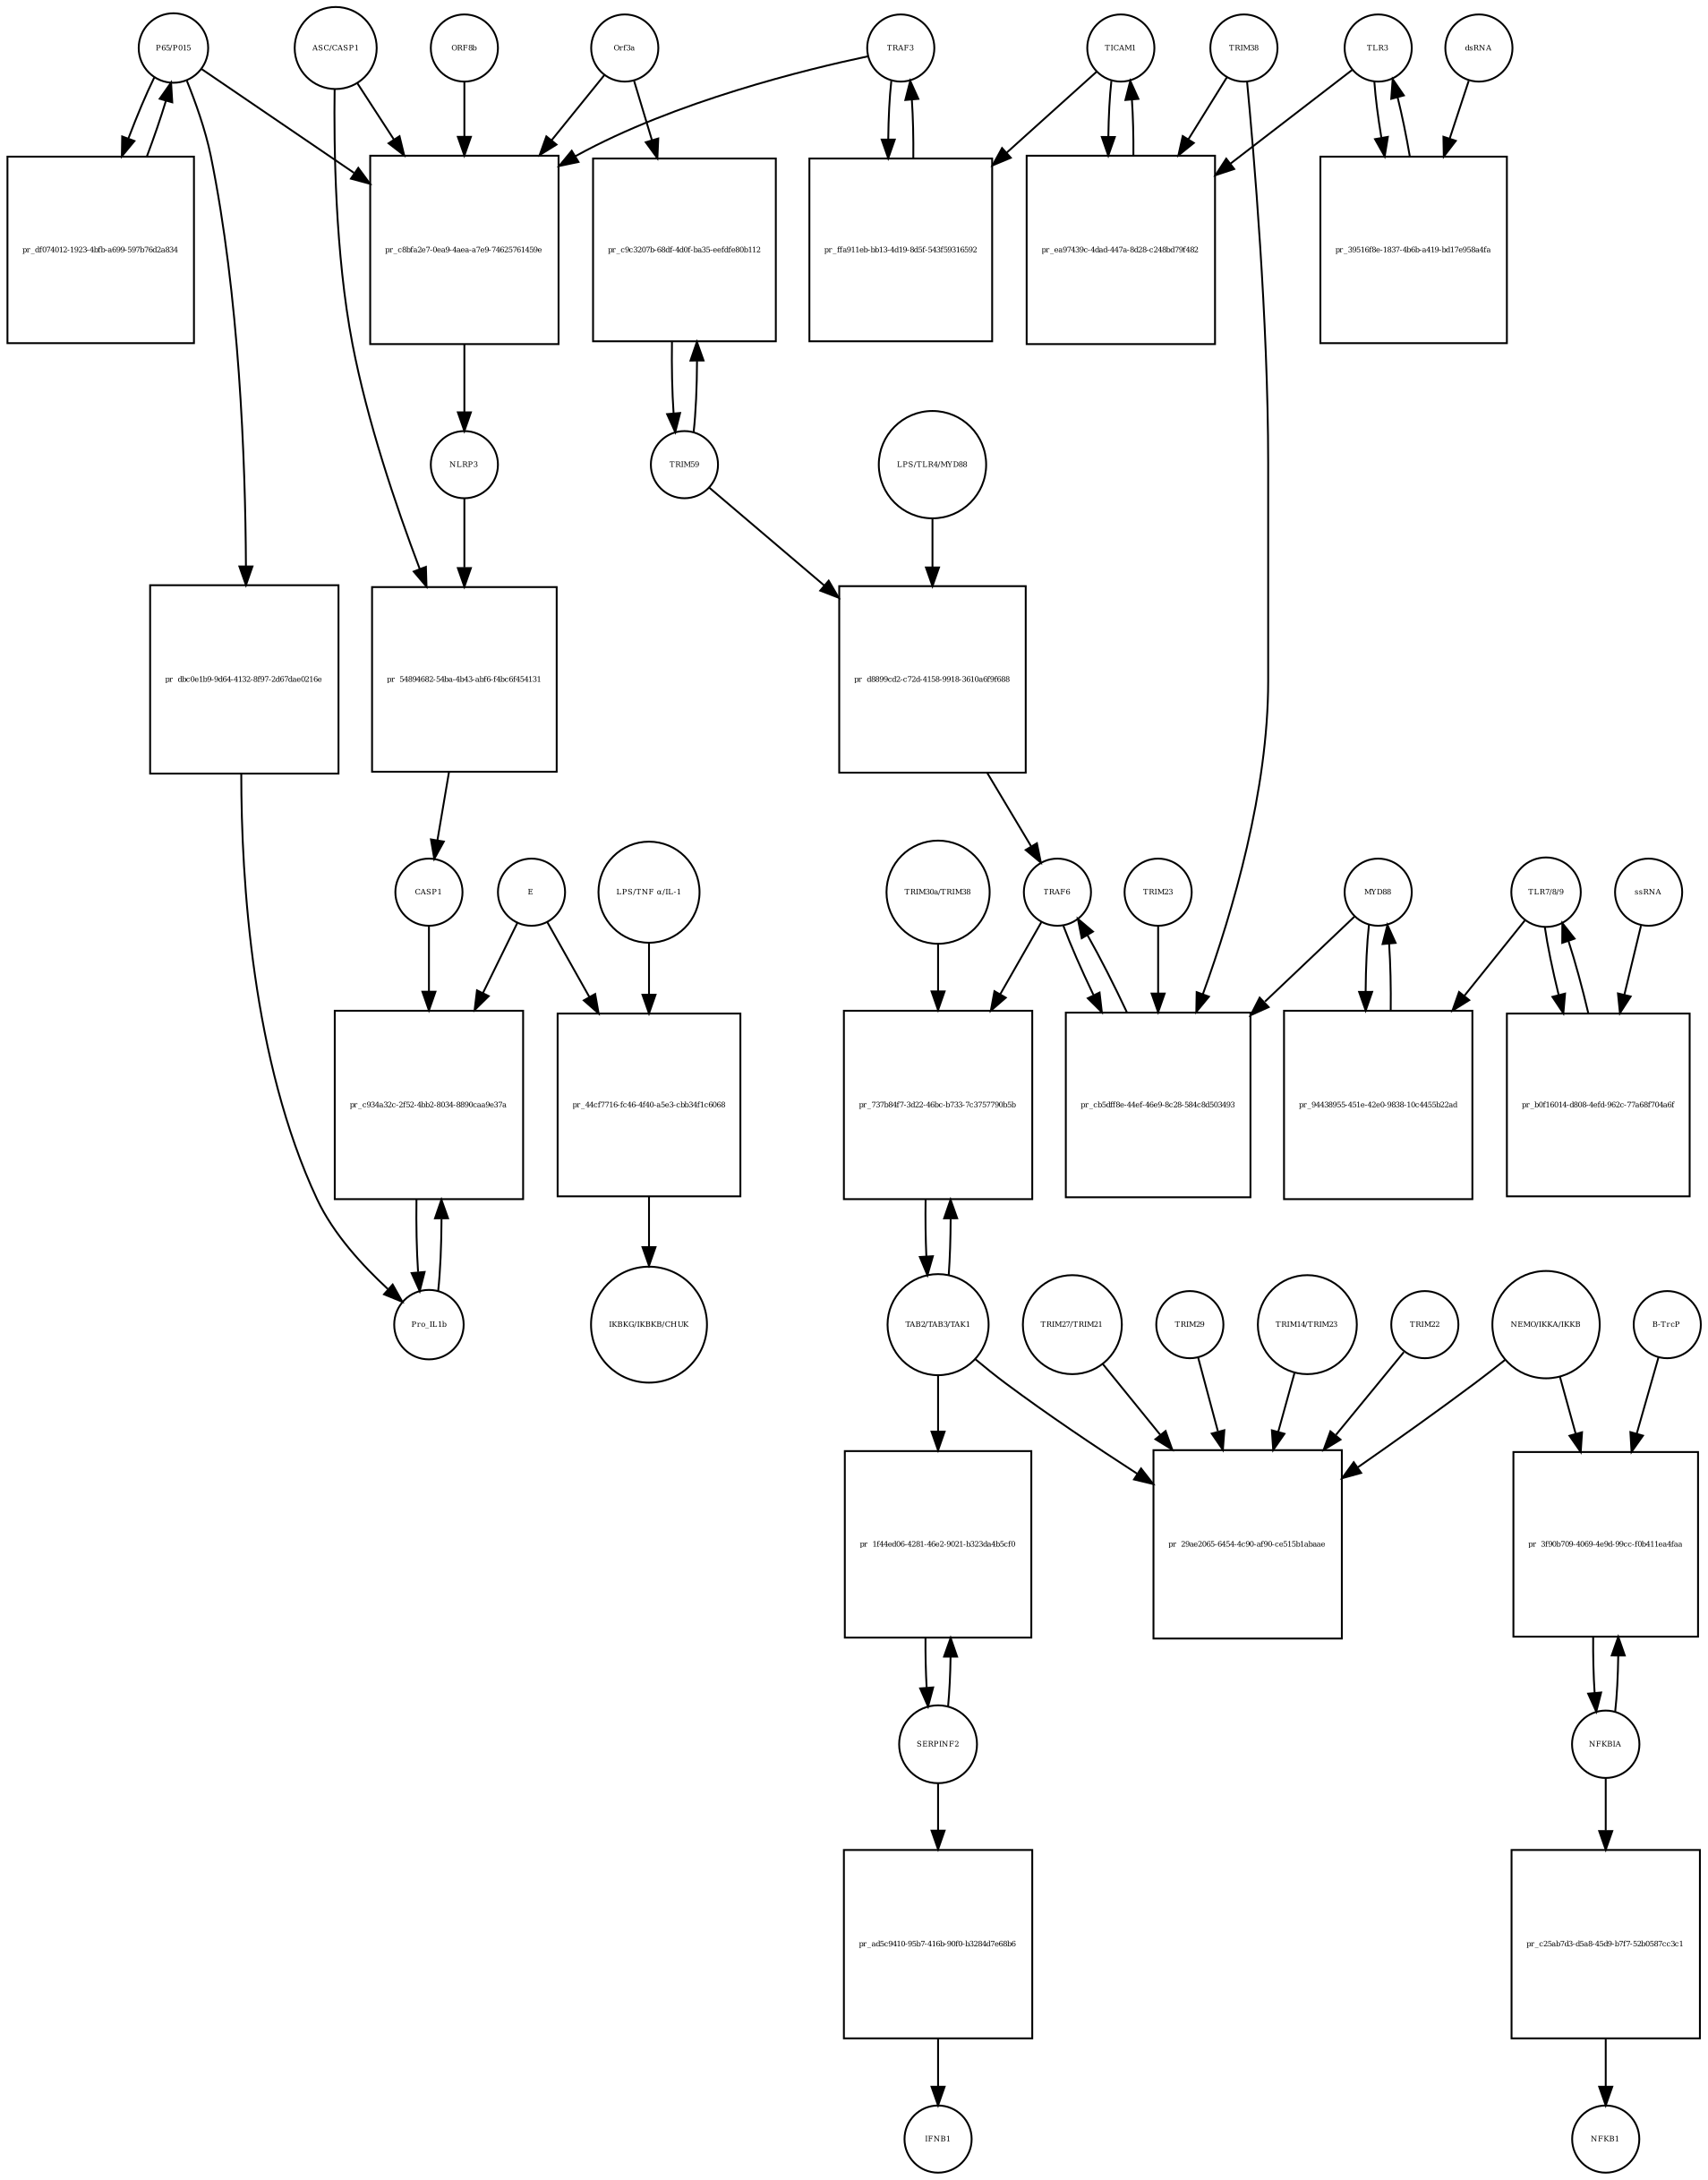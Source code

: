 strict digraph  {
Orf3a [annotation="", bipartite=0, cls=macromolecule, fontsize=4, label=Orf3a, shape=circle];
"pr_c8bfa2e7-0ea9-4aea-a7e9-74625761459e" [annotation="", bipartite=1, cls=process, fontsize=4, label="pr_c8bfa2e7-0ea9-4aea-a7e9-74625761459e", shape=square];
TRAF3 [annotation=urn_miriam_hgnc_12033, bipartite=0, cls=macromolecule, fontsize=4, label=TRAF3, shape=circle];
NLRP3 [annotation=urn_miriam_hgnc_16400, bipartite=0, cls=macromolecule, fontsize=4, label=NLRP3, shape=circle];
"ASC/CASP1" [annotation="urn_miriam_hgnc_16608|urn_miriam_hgnc_1499", bipartite=0, cls=complex, fontsize=4, label="ASC/CASP1", shape=circle];
"P65/P015" [annotation="urn_miriam_hgnc_9955|urn_miriam_hgnc_7794", bipartite=0, cls=complex, fontsize=4, label="P65/P015", shape=circle];
ORF8b [annotation=urn_miriam_uniprot_Q6S8E2, bipartite=0, cls=macromolecule, fontsize=4, label=ORF8b, shape=circle];
"pr_54894682-54ba-4b43-abf6-f4bc6f454131" [annotation="", bipartite=1, cls=process, fontsize=4, label="pr_54894682-54ba-4b43-abf6-f4bc6f454131", shape=square];
CASP1 [annotation=urn_miriam_hgnc_1499, bipartite=0, cls=macromolecule, fontsize=4, label=CASP1, shape=circle];
"pr_df074012-1923-4bfb-a699-597b76d2a834" [annotation="", bipartite=1, cls=process, fontsize=4, label="pr_df074012-1923-4bfb-a699-597b76d2a834", shape=square];
"LPS/TLR4/MYD88" [annotation="urn_miriam_hgnc_6121|urn_miriam_hgnc_11850|urn_miriam_hgnc_7562", bipartite=0, cls=complex, fontsize=4, label="LPS/TLR4/MYD88", shape=circle];
"pr_d8899cd2-c72d-4158-9918-3610a6f9f688" [annotation="", bipartite=1, cls=process, fontsize=4, label="pr_d8899cd2-c72d-4158-9918-3610a6f9f688", shape=square];
TRAF6 [annotation=urn_miriam_hgnc_12036, bipartite=0, cls=macromolecule, fontsize=4, label=TRAF6, shape=circle];
TRIM59 [annotation=urn_miriam_pubmed_22588174, bipartite=0, cls=macromolecule, fontsize=4, label=TRIM59, shape=circle];
NFKBIA [annotation=urn_miriam_hgnc_7797, bipartite=0, cls=macromolecule, fontsize=4, label=NFKBIA, shape=circle];
"pr_3f90b709-4069-4e9d-99cc-f0b411ea4faa" [annotation="", bipartite=1, cls=process, fontsize=4, label="pr_3f90b709-4069-4e9d-99cc-f0b411ea4faa", shape=square];
"B-TrcP" [annotation=urn_miriam_hgnc_1144, bipartite=0, cls=macromolecule, fontsize=4, label="B-TrcP", shape=circle];
"NEMO/IKKA/IKKB" [annotation="urn_miriam_hgnc_5961|urn_miriam_hgnc_5960|urn_miriam_hgnc_1974", bipartite=0, cls=complex, fontsize=4, label="NEMO/IKKA/IKKB", shape=circle];
"LPS/TNF α/IL-1" [annotation="urn_miriam_hgnc_6121|urn_miriam_hgnc_11892|urn_miriam_hgnc_5991", bipartite=0, cls=complex, fontsize=4, label="LPS/TNF α/IL-1", shape=circle];
"pr_44cf7716-fc46-4f40-a5e3-cbb34f1c6068" [annotation="", bipartite=1, cls=process, fontsize=4, label="pr_44cf7716-fc46-4f40-a5e3-cbb34f1c6068", shape=square];
E [annotation=urn_miriam_ncbiprotein_1796318600, bipartite=0, cls=macromolecule, fontsize=4, label=E, shape=circle];
"IKBKG/IKBKB/CHUK" [annotation="urn_miriam_hgnc_5961|urn_miriam_hgnc_5960|urn_miriam_hgnc_1974", bipartite=0, cls=complex, fontsize=4, label="IKBKG/IKBKB/CHUK", shape=circle];
Pro_IL1b [annotation=urn_miriam_hgnc_5992, bipartite=0, cls=macromolecule, fontsize=4, label=Pro_IL1b, shape=circle];
"pr_c934a32c-2f52-4bb2-8034-8890caa9e37a" [annotation="", bipartite=1, cls=process, fontsize=4, label="pr_c934a32c-2f52-4bb2-8034-8890caa9e37a", shape=square];
SERPINF2 [annotation=urn_miriam_hgnc_9075, bipartite=0, cls=macromolecule, fontsize=4, label=SERPINF2, shape=circle];
"pr_ad5c9410-95b7-416b-90f0-b3284d7e68b6" [annotation="", bipartite=1, cls=process, fontsize=4, label="pr_ad5c9410-95b7-416b-90f0-b3284d7e68b6", shape=square];
IFNB1 [annotation=urn_miriam_pubmed_5434, bipartite=0, cls=macromolecule, fontsize=4, label=IFNB1, shape=circle];
"pr_dbc0e1b9-9d64-4132-8f97-2d67dae0216e" [annotation="", bipartite=1, cls=process, fontsize=4, label="pr_dbc0e1b9-9d64-4132-8f97-2d67dae0216e", shape=square];
TLR3 [annotation=urn_miriam_hgnc_11849, bipartite=0, cls=macromolecule, fontsize=4, label=TLR3, shape=circle];
"pr_39516f8e-1837-4b6b-a419-bd17e958a4fa" [annotation="", bipartite=1, cls=process, fontsize=4, label="pr_39516f8e-1837-4b6b-a419-bd17e958a4fa", shape=square];
dsRNA [annotation="", bipartite=0, cls="nucleic acid feature", fontsize=4, label=dsRNA, shape=circle];
TICAM1 [annotation=urn_miriam_hgnc_18348, bipartite=0, cls=macromolecule, fontsize=4, label=TICAM1, shape=circle];
"pr_ea97439c-4dad-447a-8d28-c248bd79f482" [annotation="", bipartite=1, cls=process, fontsize=4, label="pr_ea97439c-4dad-447a-8d28-c248bd79f482", shape=square];
TRIM38 [annotation=urn_miriam_hgnc_10059, bipartite=0, cls=macromolecule, fontsize=4, label=TRIM38, shape=circle];
"pr_c9c3207b-68df-4d0f-ba35-eefdfe80b112" [annotation="", bipartite=1, cls=process, fontsize=4, label="pr_c9c3207b-68df-4d0f-ba35-eefdfe80b112", shape=square];
"TLR7/8/9" [annotation="urn_miriam_hgnc_15633|urn_miriam_hgnc_15632|urn_miriam_hgnc_15631", bipartite=0, cls=complex, fontsize=4, label="TLR7/8/9", shape=circle];
"pr_b0f16014-d808-4efd-962c-77a68f704a6f" [annotation="", bipartite=1, cls=process, fontsize=4, label="pr_b0f16014-d808-4efd-962c-77a68f704a6f", shape=square];
ssRNA [annotation="", bipartite=0, cls="nucleic acid feature", fontsize=4, label=ssRNA, shape=circle];
MYD88 [annotation=urn_miriam_hgnc_7562, bipartite=0, cls=macromolecule, fontsize=4, label=MYD88, shape=circle];
"pr_94438955-451e-42e0-9838-10c4455b22ad" [annotation="", bipartite=1, cls=process, fontsize=4, label="pr_94438955-451e-42e0-9838-10c4455b22ad", shape=square];
"pr_cb5dff8e-44ef-46e9-8c28-584c8d503493" [annotation="", bipartite=1, cls=process, fontsize=4, label="pr_cb5dff8e-44ef-46e9-8c28-584c8d503493", shape=square];
TRIM23 [annotation=urn_miriam_hgnc_660, bipartite=0, cls=macromolecule, fontsize=4, label=TRIM23, shape=circle];
"TAB2/TAB3/TAK1" [annotation="urn_miriam_hgnc_17075|urn_miriam_hgnc_30681|urn_miriam_hgnc_6859", bipartite=0, cls=complex, fontsize=4, label="TAB2/TAB3/TAK1", shape=circle];
"pr_737b84f7-3d22-46bc-b733-7c3757790b5b" [annotation="", bipartite=1, cls=process, fontsize=4, label="pr_737b84f7-3d22-46bc-b733-7c3757790b5b", shape=square];
"TRIM30a/TRIM38" [annotation=urn_miriam_hgnc_10059, bipartite=0, cls=complex, fontsize=4, label="TRIM30a/TRIM38", shape=circle];
"pr_29ae2065-6454-4c90-af90-ce515b1abaae" [annotation="", bipartite=1, cls=process, fontsize=4, label="pr_29ae2065-6454-4c90-af90-ce515b1abaae", shape=square];
TRIM22 [annotation=urn_miriam_hgnc_16379, bipartite=0, cls=macromolecule, fontsize=4, label=TRIM22, shape=circle];
"TRIM27/TRIM21" [annotation="urn_miriam_hgnc_9975|urn_miriam_hgnc_11312", bipartite=0, cls=complex, fontsize=4, label="TRIM27/TRIM21", shape=circle];
TRIM29 [annotation=urn_miriam_hgnc_17274, bipartite=0, cls=macromolecule, fontsize=4, label=TRIM29, shape=circle];
"TRIM14/TRIM23" [annotation="urn_miriam_hgnc_16283|urn_miriam_hgnc_660", bipartite=0, cls=complex, fontsize=4, label="TRIM14/TRIM23", shape=circle];
"pr_1f44ed06-4281-46e2-9021-b323da4b5cf0" [annotation="", bipartite=1, cls=process, fontsize=4, label="pr_1f44ed06-4281-46e2-9021-b323da4b5cf0", shape=square];
"pr_ffa911eb-bb13-4d19-8d5f-543f59316592" [annotation="", bipartite=1, cls=process, fontsize=4, label="pr_ffa911eb-bb13-4d19-8d5f-543f59316592", shape=square];
"pr_c25ab7d3-d5a8-45d9-b7f7-52b0587cc3c1" [annotation="", bipartite=1, cls=process, fontsize=4, label="pr_c25ab7d3-d5a8-45d9-b7f7-52b0587cc3c1", shape=square];
NFKB1 [annotation=urn_miriam_hgnc_7794, bipartite=0, cls=macromolecule, fontsize=4, label=NFKB1, shape=circle];
Orf3a -> "pr_c8bfa2e7-0ea9-4aea-a7e9-74625761459e"  [annotation="", interaction_type=consumption];
Orf3a -> "pr_c9c3207b-68df-4d0f-ba35-eefdfe80b112"  [annotation=urn_miriam_pubmed_28829373, interaction_type="necessary stimulation"];
"pr_c8bfa2e7-0ea9-4aea-a7e9-74625761459e" -> NLRP3  [annotation="", interaction_type=production];
TRAF3 -> "pr_c8bfa2e7-0ea9-4aea-a7e9-74625761459e"  [annotation="", interaction_type=consumption];
TRAF3 -> "pr_ffa911eb-bb13-4d19-8d5f-543f59316592"  [annotation="", interaction_type=consumption];
NLRP3 -> "pr_54894682-54ba-4b43-abf6-f4bc6f454131"  [annotation=urn_miriam_pubmed_31034780, interaction_type=catalysis];
"ASC/CASP1" -> "pr_c8bfa2e7-0ea9-4aea-a7e9-74625761459e"  [annotation="", interaction_type=consumption];
"ASC/CASP1" -> "pr_54894682-54ba-4b43-abf6-f4bc6f454131"  [annotation="", interaction_type=consumption];
"P65/P015" -> "pr_c8bfa2e7-0ea9-4aea-a7e9-74625761459e"  [annotation="", interaction_type=consumption];
"P65/P015" -> "pr_df074012-1923-4bfb-a699-597b76d2a834"  [annotation="", interaction_type=consumption];
"P65/P015" -> "pr_dbc0e1b9-9d64-4132-8f97-2d67dae0216e"  [annotation="", interaction_type=consumption];
ORF8b -> "pr_c8bfa2e7-0ea9-4aea-a7e9-74625761459e"  [annotation="", interaction_type=consumption];
"pr_54894682-54ba-4b43-abf6-f4bc6f454131" -> CASP1  [annotation="", interaction_type=production];
CASP1 -> "pr_c934a32c-2f52-4bb2-8034-8890caa9e37a"  [annotation=urn_miriam_pubmed_31034780, interaction_type=catalysis];
"pr_df074012-1923-4bfb-a699-597b76d2a834" -> "P65/P015"  [annotation="", interaction_type=production];
"LPS/TLR4/MYD88" -> "pr_d8899cd2-c72d-4158-9918-3610a6f9f688"  [annotation="", interaction_type=consumption];
"pr_d8899cd2-c72d-4158-9918-3610a6f9f688" -> TRAF6  [annotation="", interaction_type=production];
TRAF6 -> "pr_cb5dff8e-44ef-46e9-8c28-584c8d503493"  [annotation="", interaction_type=consumption];
TRAF6 -> "pr_737b84f7-3d22-46bc-b733-7c3757790b5b"  [annotation="urn_miriam_pubmed_23758787|urn_miriam_pubmed_25172371", interaction_type="necessary stimulation"];
TRIM59 -> "pr_d8899cd2-c72d-4158-9918-3610a6f9f688"  [annotation="urn_miriam_pubmed_23758787|urn_miriam_pubmed_22588174", interaction_type=inhibition];
TRIM59 -> "pr_c9c3207b-68df-4d0f-ba35-eefdfe80b112"  [annotation="", interaction_type=consumption];
NFKBIA -> "pr_3f90b709-4069-4e9d-99cc-f0b411ea4faa"  [annotation="", interaction_type=consumption];
NFKBIA -> "pr_c25ab7d3-d5a8-45d9-b7f7-52b0587cc3c1"  [annotation="", interaction_type=consumption];
"pr_3f90b709-4069-4e9d-99cc-f0b411ea4faa" -> NFKBIA  [annotation="", interaction_type=production];
"B-TrcP" -> "pr_3f90b709-4069-4e9d-99cc-f0b411ea4faa"  [annotation=urn_miriam_pubmed_21135871, interaction_type=catalysis];
"NEMO/IKKA/IKKB" -> "pr_3f90b709-4069-4e9d-99cc-f0b411ea4faa"  [annotation=urn_miriam_pubmed_21135871, interaction_type=catalysis];
"NEMO/IKKA/IKKB" -> "pr_29ae2065-6454-4c90-af90-ce515b1abaae"  [annotation="", interaction_type=consumption];
"LPS/TNF α/IL-1" -> "pr_44cf7716-fc46-4f40-a5e3-cbb34f1c6068"  [annotation="", interaction_type=consumption];
"pr_44cf7716-fc46-4f40-a5e3-cbb34f1c6068" -> "IKBKG/IKBKB/CHUK"  [annotation="", interaction_type=production];
E -> "pr_44cf7716-fc46-4f40-a5e3-cbb34f1c6068"  [annotation="", interaction_type=consumption];
E -> "pr_c934a32c-2f52-4bb2-8034-8890caa9e37a"  [annotation=urn_miriam_pubmed_31034780, interaction_type=catalysis];
Pro_IL1b -> "pr_c934a32c-2f52-4bb2-8034-8890caa9e37a"  [annotation="", interaction_type=consumption];
"pr_c934a32c-2f52-4bb2-8034-8890caa9e37a" -> Pro_IL1b  [annotation="", interaction_type=production];
SERPINF2 -> "pr_ad5c9410-95b7-416b-90f0-b3284d7e68b6"  [annotation="", interaction_type=consumption];
SERPINF2 -> "pr_1f44ed06-4281-46e2-9021-b323da4b5cf0"  [annotation="", interaction_type=consumption];
"pr_ad5c9410-95b7-416b-90f0-b3284d7e68b6" -> IFNB1  [annotation="", interaction_type=production];
"pr_dbc0e1b9-9d64-4132-8f97-2d67dae0216e" -> Pro_IL1b  [annotation="", interaction_type=production];
TLR3 -> "pr_39516f8e-1837-4b6b-a419-bd17e958a4fa"  [annotation="", interaction_type=consumption];
TLR3 -> "pr_ea97439c-4dad-447a-8d28-c248bd79f482"  [annotation="urn_miriam_pubmed_23758787|urn_miriam_pubmed_22539786", interaction_type="necessary stimulation"];
"pr_39516f8e-1837-4b6b-a419-bd17e958a4fa" -> TLR3  [annotation="", interaction_type=production];
dsRNA -> "pr_39516f8e-1837-4b6b-a419-bd17e958a4fa"  [annotation=urn_miriam_pubmed_23758787, interaction_type="necessary stimulation"];
TICAM1 -> "pr_ea97439c-4dad-447a-8d28-c248bd79f482"  [annotation="", interaction_type=consumption];
TICAM1 -> "pr_ffa911eb-bb13-4d19-8d5f-543f59316592"  [annotation=urn_miriam_pubmed_28829373, interaction_type="necessary stimulation"];
"pr_ea97439c-4dad-447a-8d28-c248bd79f482" -> TICAM1  [annotation="", interaction_type=production];
TRIM38 -> "pr_ea97439c-4dad-447a-8d28-c248bd79f482"  [annotation="urn_miriam_pubmed_23758787|urn_miriam_pubmed_22539786", interaction_type=inhibition];
TRIM38 -> "pr_cb5dff8e-44ef-46e9-8c28-584c8d503493"  [annotation="urn_miriam_pubmed_15361868|urn_miriam_pubmed_22539786|urn_miriam_pubmed_20724660", interaction_type=inhibition];
"pr_c9c3207b-68df-4d0f-ba35-eefdfe80b112" -> TRIM59  [annotation="", interaction_type=production];
"TLR7/8/9" -> "pr_b0f16014-d808-4efd-962c-77a68f704a6f"  [annotation="", interaction_type=consumption];
"TLR7/8/9" -> "pr_94438955-451e-42e0-9838-10c4455b22ad"  [annotation=urn_miriam_pubmed_15361868, interaction_type="necessary stimulation"];
"pr_b0f16014-d808-4efd-962c-77a68f704a6f" -> "TLR7/8/9"  [annotation="", interaction_type=production];
ssRNA -> "pr_b0f16014-d808-4efd-962c-77a68f704a6f"  [annotation=urn_miriam_pubmed_21782231, interaction_type="necessary stimulation"];
MYD88 -> "pr_94438955-451e-42e0-9838-10c4455b22ad"  [annotation="", interaction_type=consumption];
MYD88 -> "pr_cb5dff8e-44ef-46e9-8c28-584c8d503493"  [annotation="urn_miriam_pubmed_15361868|urn_miriam_pubmed_22539786|urn_miriam_pubmed_20724660", interaction_type="necessary stimulation"];
"pr_94438955-451e-42e0-9838-10c4455b22ad" -> MYD88  [annotation="", interaction_type=production];
"pr_cb5dff8e-44ef-46e9-8c28-584c8d503493" -> TRAF6  [annotation="", interaction_type=production];
TRIM23 -> "pr_cb5dff8e-44ef-46e9-8c28-584c8d503493"  [annotation="urn_miriam_pubmed_15361868|urn_miriam_pubmed_22539786|urn_miriam_pubmed_20724660", interaction_type="necessary stimulation"];
"TAB2/TAB3/TAK1" -> "pr_737b84f7-3d22-46bc-b733-7c3757790b5b"  [annotation="", interaction_type=consumption];
"TAB2/TAB3/TAK1" -> "pr_29ae2065-6454-4c90-af90-ce515b1abaae"  [annotation="urn_miriam_pubmed_23758787|urn_miriam_pubmed_23408607|urn_miriam_pubmed_26358190|urn_miriam_pubmed_27695001|urn_miriam_pubmed_24379373|urn_miriam_pubmed_20724660", interaction_type="necessary stimulation"];
"TAB2/TAB3/TAK1" -> "pr_1f44ed06-4281-46e2-9021-b323da4b5cf0"  [annotation=urn_miriam_pubmed_17706453, interaction_type="necessary stimulation"];
"pr_737b84f7-3d22-46bc-b733-7c3757790b5b" -> "TAB2/TAB3/TAK1"  [annotation="", interaction_type=production];
"TRIM30a/TRIM38" -> "pr_737b84f7-3d22-46bc-b733-7c3757790b5b"  [annotation="urn_miriam_pubmed_23758787|urn_miriam_pubmed_25172371", interaction_type=inhibition];
TRIM22 -> "pr_29ae2065-6454-4c90-af90-ce515b1abaae"  [annotation="urn_miriam_pubmed_23758787|urn_miriam_pubmed_23408607|urn_miriam_pubmed_26358190|urn_miriam_pubmed_27695001|urn_miriam_pubmed_24379373|urn_miriam_pubmed_20724660", interaction_type=inhibition];
"TRIM27/TRIM21" -> "pr_29ae2065-6454-4c90-af90-ce515b1abaae"  [annotation="urn_miriam_pubmed_23758787|urn_miriam_pubmed_23408607|urn_miriam_pubmed_26358190|urn_miriam_pubmed_27695001|urn_miriam_pubmed_24379373|urn_miriam_pubmed_20724660", interaction_type=inhibition];
TRIM29 -> "pr_29ae2065-6454-4c90-af90-ce515b1abaae"  [annotation="urn_miriam_pubmed_23758787|urn_miriam_pubmed_23408607|urn_miriam_pubmed_26358190|urn_miriam_pubmed_27695001|urn_miriam_pubmed_24379373|urn_miriam_pubmed_20724660", interaction_type=inhibition];
"TRIM14/TRIM23" -> "pr_29ae2065-6454-4c90-af90-ce515b1abaae"  [annotation="urn_miriam_pubmed_23758787|urn_miriam_pubmed_23408607|urn_miriam_pubmed_26358190|urn_miriam_pubmed_27695001|urn_miriam_pubmed_24379373|urn_miriam_pubmed_20724660", interaction_type="necessary stimulation"];
"pr_1f44ed06-4281-46e2-9021-b323da4b5cf0" -> SERPINF2  [annotation="", interaction_type=production];
"pr_ffa911eb-bb13-4d19-8d5f-543f59316592" -> TRAF3  [annotation="", interaction_type=production];
"pr_c25ab7d3-d5a8-45d9-b7f7-52b0587cc3c1" -> NFKB1  [annotation="", interaction_type=production];
}
